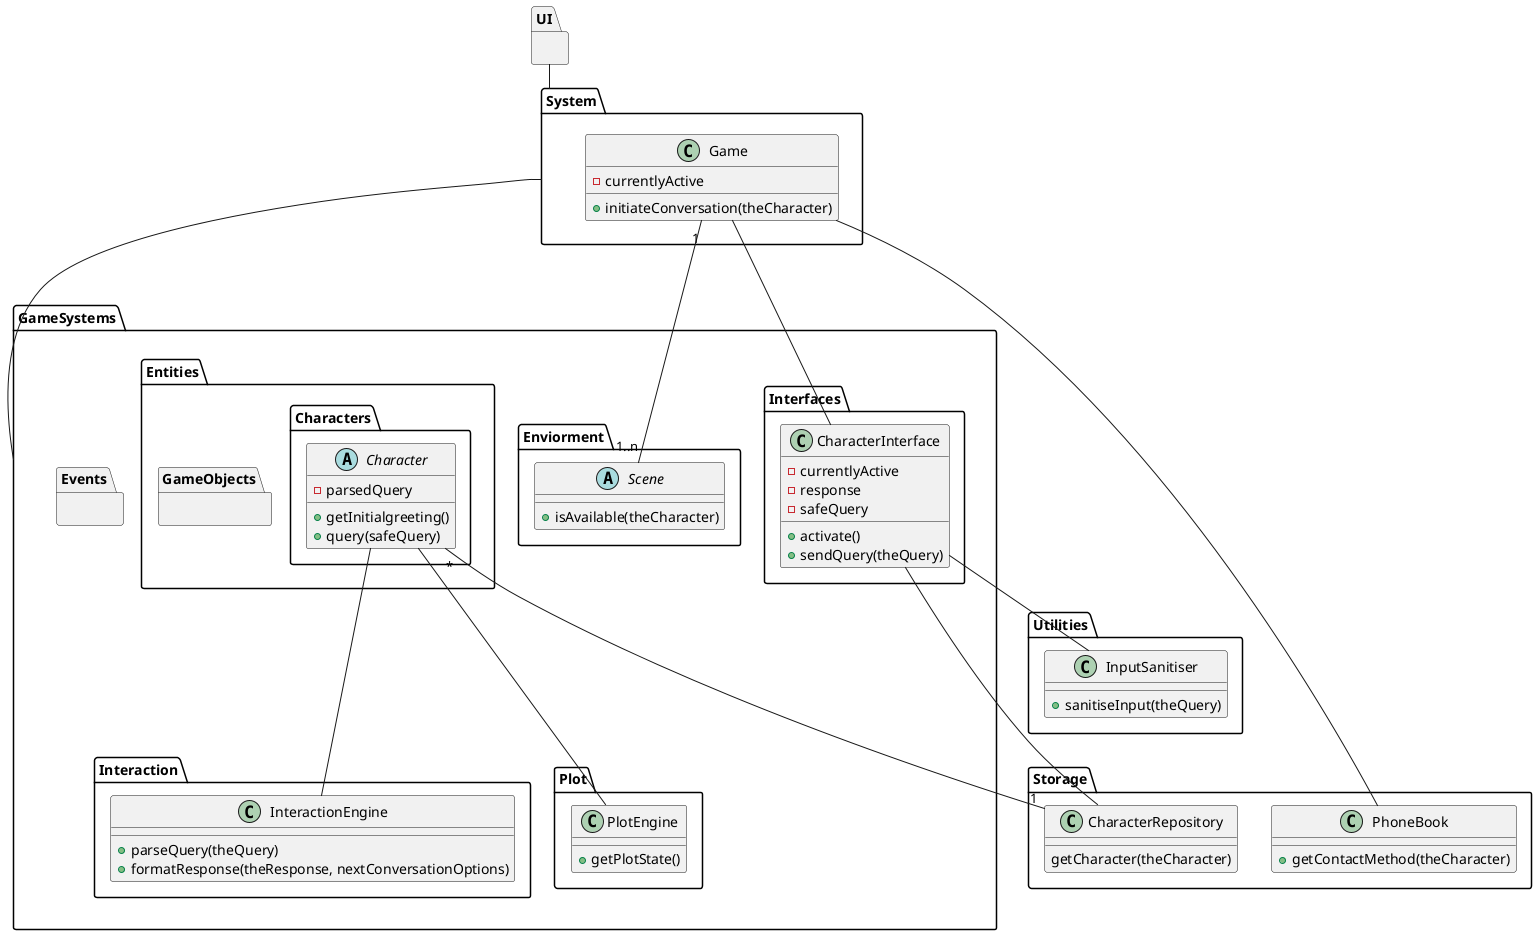 @startuml


package System {
    class Game {
        -currentlyActive
        +initiateConversation(theCharacter)
    }
}

package UI {
}

package Storage {
    class PhoneBook {
        +getContactMethod(theCharacter)
    }
    class CharacterRepository {
        getCharacter(theCharacter)
    }
}

package GameSystems {
    package Enviorment {
     abstract class Scene {
            +isAvailable(theCharacter)
        }
    }
    package Entities {
        package Characters {
            abstract class Character {
                -parsedQuery
                +getInitialgreeting()
                +query(safeQuery)
            }
        }
        package GameObjects {
        }
    }
    package Interfaces {
      
        class CharacterInterface {
            -currentlyActive
            -response
            -safeQuery
            +activate()
            +sendQuery(theQuery)
        }
    }
    package Interaction {
        class InteractionEngine {
            +parseQuery(theQuery)
            +formatResponse(theResponse, nextConversationOptions)
        }
    }
    package Plot {
        class PlotEngine {
            +getPlotState()
        }
    }
    package Events {
    }

}

package Utilities {
    class InputSanitiser {
        +sanitiseInput(theQuery)
    }
}



UI -- System
GameSystems - System

Game "1" --- "1..n" Scene
Game ---- PhoneBook
Game --- CharacterInterface
CharacterInterface -- InputSanitiser
CharacterInterface ---CharacterRepository
Character "*" -- "1" CharacterRepository
Character --- PlotEngine
Character --- InteractionEngine

@enduml